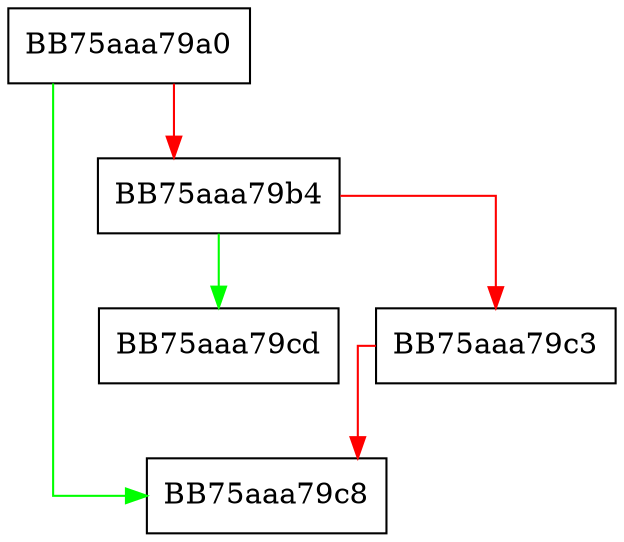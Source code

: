 digraph reserve {
  node [shape="box"];
  graph [splines=ortho];
  BB75aaa79a0 -> BB75aaa79c8 [color="green"];
  BB75aaa79a0 -> BB75aaa79b4 [color="red"];
  BB75aaa79b4 -> BB75aaa79cd [color="green"];
  BB75aaa79b4 -> BB75aaa79c3 [color="red"];
  BB75aaa79c3 -> BB75aaa79c8 [color="red"];
}